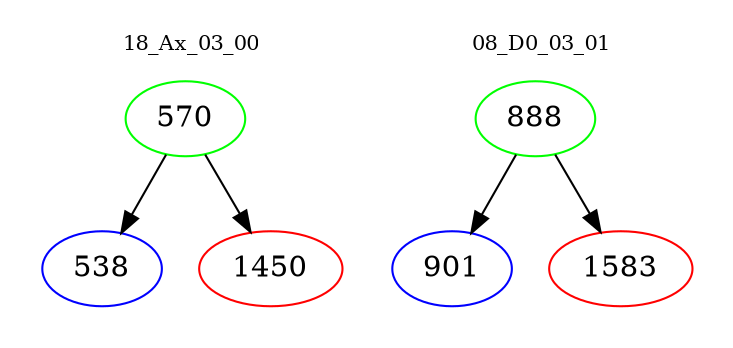 digraph{
subgraph cluster_0 {
color = white
label = "18_Ax_03_00";
fontsize=10;
T0_570 [label="570", color="green"]
T0_570 -> T0_538 [color="black"]
T0_538 [label="538", color="blue"]
T0_570 -> T0_1450 [color="black"]
T0_1450 [label="1450", color="red"]
}
subgraph cluster_1 {
color = white
label = "08_D0_03_01";
fontsize=10;
T1_888 [label="888", color="green"]
T1_888 -> T1_901 [color="black"]
T1_901 [label="901", color="blue"]
T1_888 -> T1_1583 [color="black"]
T1_1583 [label="1583", color="red"]
}
}
